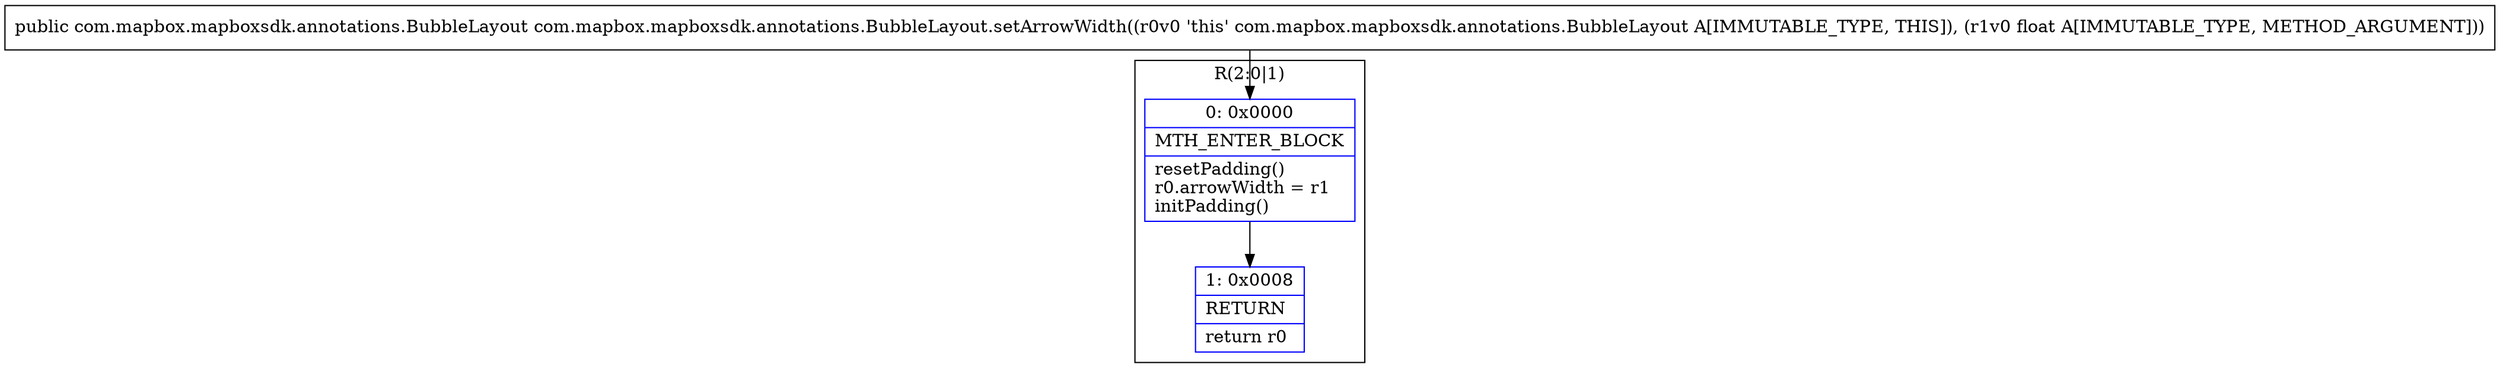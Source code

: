 digraph "CFG forcom.mapbox.mapboxsdk.annotations.BubbleLayout.setArrowWidth(F)Lcom\/mapbox\/mapboxsdk\/annotations\/BubbleLayout;" {
subgraph cluster_Region_184284537 {
label = "R(2:0|1)";
node [shape=record,color=blue];
Node_0 [shape=record,label="{0\:\ 0x0000|MTH_ENTER_BLOCK\l|resetPadding()\lr0.arrowWidth = r1\linitPadding()\l}"];
Node_1 [shape=record,label="{1\:\ 0x0008|RETURN\l|return r0\l}"];
}
MethodNode[shape=record,label="{public com.mapbox.mapboxsdk.annotations.BubbleLayout com.mapbox.mapboxsdk.annotations.BubbleLayout.setArrowWidth((r0v0 'this' com.mapbox.mapboxsdk.annotations.BubbleLayout A[IMMUTABLE_TYPE, THIS]), (r1v0 float A[IMMUTABLE_TYPE, METHOD_ARGUMENT])) }"];
MethodNode -> Node_0;
Node_0 -> Node_1;
}

